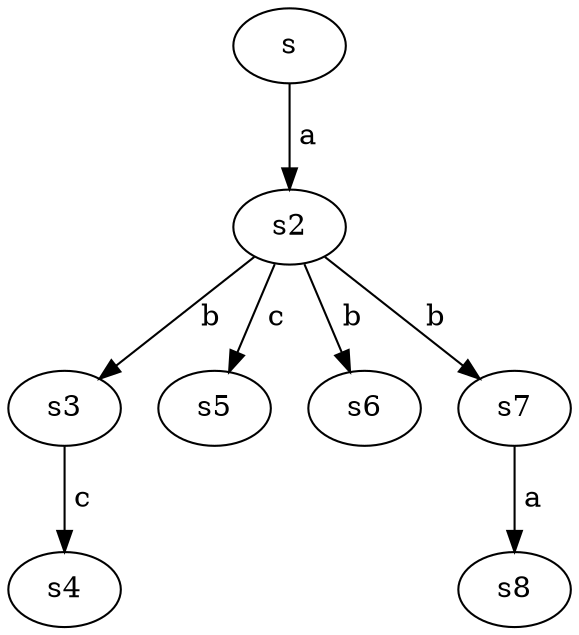 digraph 5.7 {
	s -> s2 [label=" a"];
	s2 -> s3 [label=" b"];
	s3 -> s4 [label=" c"];
	s2 -> s5 [label=" c"];
	s2 -> s6 [label=" b"];
	s2 -> s7 [label=" b"];
	s7 -> s8 [label=" a"];
}
